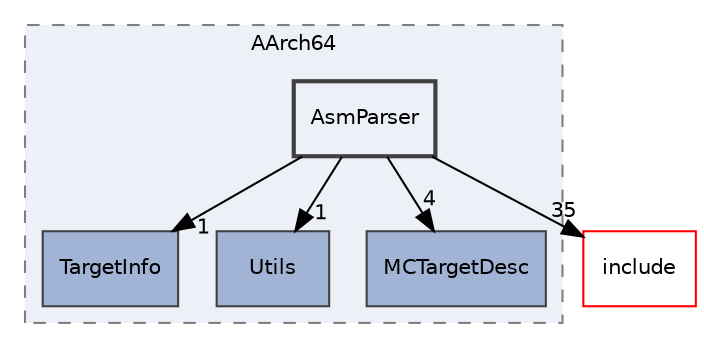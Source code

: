digraph "lib/Target/AArch64/AsmParser"
{
 // LATEX_PDF_SIZE
  bgcolor="transparent";
  edge [fontname="Helvetica",fontsize="10",labelfontname="Helvetica",labelfontsize="10"];
  node [fontname="Helvetica",fontsize="10",shape="box"];
  compound=true
  subgraph clusterdir_b69b85499a0be7bec9dbd65569a12909 {
    graph [ bgcolor="#edf0f7", pencolor="grey50", style="filled,dashed,", label="AArch64", fontname="Helvetica", fontsize="10", URL="dir_b69b85499a0be7bec9dbd65569a12909.html"]
  dir_04219d991c4c5494f21f5921005a6ba8 [label="TargetInfo", style="filled,", fillcolor="#a2b4d6", color="grey25", URL="dir_04219d991c4c5494f21f5921005a6ba8.html"];
  dir_38a34d90339076775287bd56bf13388c [label="Utils", style="filled,", fillcolor="#a2b4d6", color="grey25", URL="dir_38a34d90339076775287bd56bf13388c.html"];
  dir_4e84c0bf98bc79dde7275d76b9e5311b [label="MCTargetDesc", style="filled,", fillcolor="#a2b4d6", color="grey25", URL="dir_4e84c0bf98bc79dde7275d76b9e5311b.html"];
  dir_418eb64c81fadec38c3782408d60c36e [label="AsmParser", style="filled,bold,", fillcolor="#edf0f7", color="grey25", URL="dir_418eb64c81fadec38c3782408d60c36e.html"];
  }
  dir_d44c64559bbebec7f509842c48db8b23 [label="include", style="", fillcolor="#edf0f7", color="red", URL="dir_d44c64559bbebec7f509842c48db8b23.html"];
  dir_418eb64c81fadec38c3782408d60c36e->dir_04219d991c4c5494f21f5921005a6ba8 [headlabel="1", labeldistance=1.5 headhref="dir_000011_000194.html"];
  dir_418eb64c81fadec38c3782408d60c36e->dir_38a34d90339076775287bd56bf13388c [headlabel="1", labeldistance=1.5 headhref="dir_000011_000225.html"];
  dir_418eb64c81fadec38c3782408d60c36e->dir_4e84c0bf98bc79dde7275d76b9e5311b [headlabel="4", labeldistance=1.5 headhref="dir_000011_000123.html"];
  dir_418eb64c81fadec38c3782408d60c36e->dir_d44c64559bbebec7f509842c48db8b23 [headlabel="35", labeldistance=1.5 headhref="dir_000011_000082.html"];
}
